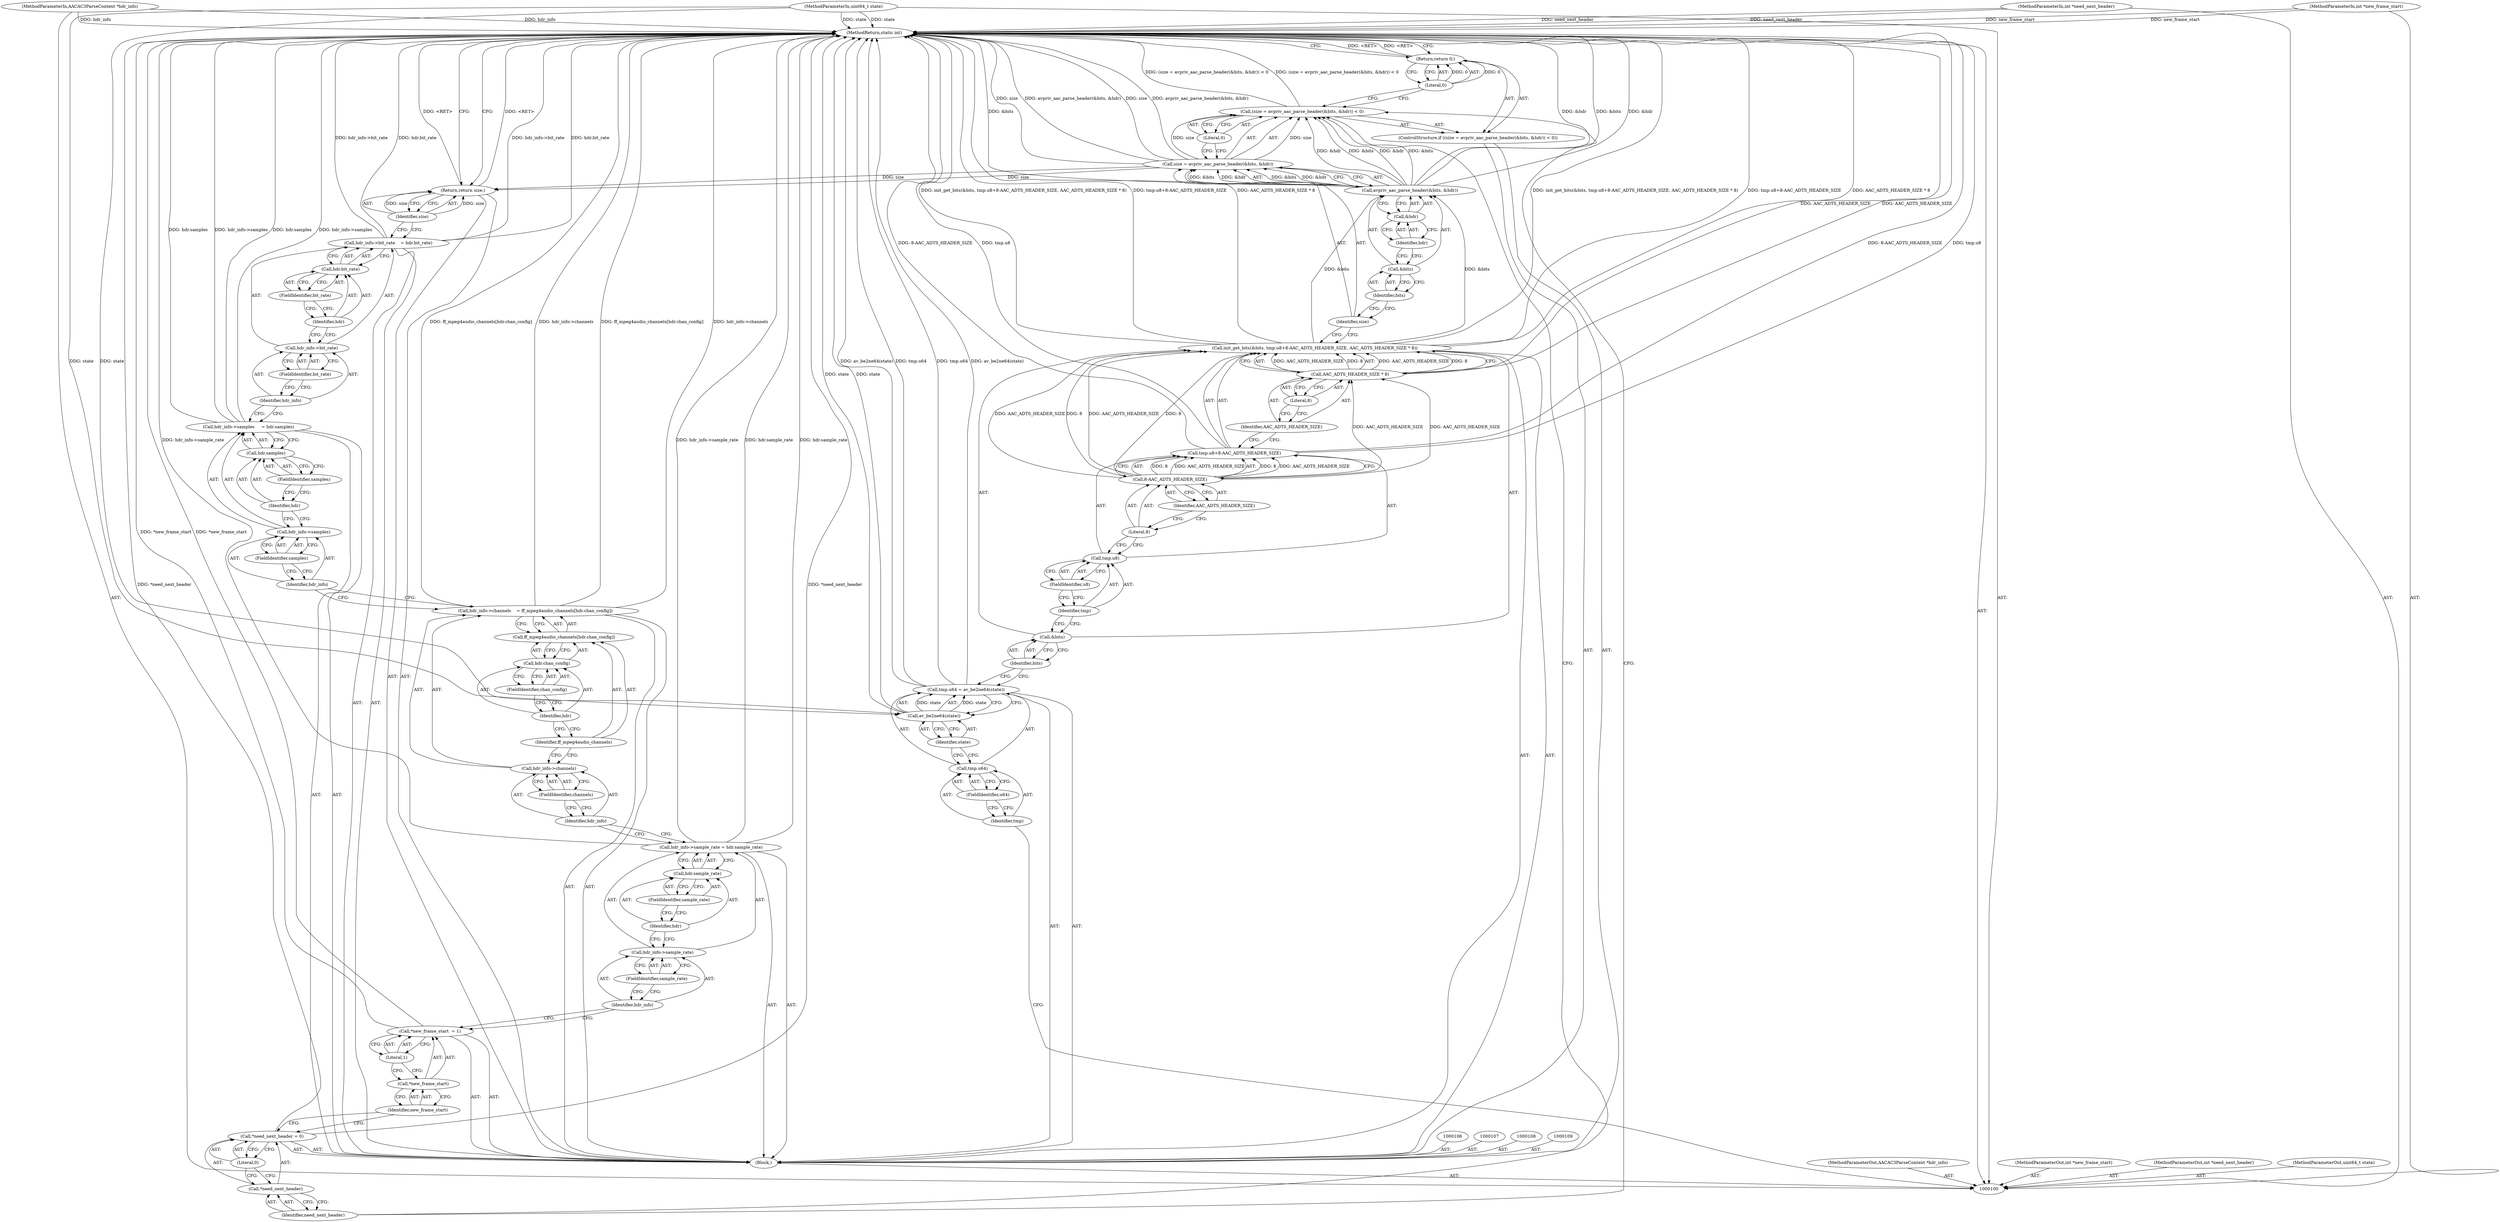 digraph "0_libav_fb1473080223a634b8ac2cca48a632d037a0a69d" {
"1000181" [label="(MethodReturn,static int)"];
"1000101" [label="(MethodParameterIn,uint64_t state)"];
"1000255" [label="(MethodParameterOut,uint64_t state)"];
"1000102" [label="(MethodParameterIn,AACAC3ParseContext *hdr_info)"];
"1000256" [label="(MethodParameterOut,AACAC3ParseContext *hdr_info)"];
"1000114" [label="(Call,av_be2ne64(state))"];
"1000115" [label="(Identifier,state)"];
"1000110" [label="(Call,tmp.u64 = av_be2ne64(state))"];
"1000111" [label="(Call,tmp.u64)"];
"1000112" [label="(Identifier,tmp)"];
"1000113" [label="(FieldIdentifier,u64)"];
"1000117" [label="(Call,&bits)"];
"1000118" [label="(Identifier,bits)"];
"1000119" [label="(Call,tmp.u8+8-AAC_ADTS_HEADER_SIZE)"];
"1000120" [label="(Call,tmp.u8)"];
"1000121" [label="(Identifier,tmp)"];
"1000122" [label="(FieldIdentifier,u8)"];
"1000123" [label="(Call,8-AAC_ADTS_HEADER_SIZE)"];
"1000124" [label="(Literal,8)"];
"1000125" [label="(Identifier,AAC_ADTS_HEADER_SIZE)"];
"1000116" [label="(Call,init_get_bits(&bits, tmp.u8+8-AAC_ADTS_HEADER_SIZE, AAC_ADTS_HEADER_SIZE * 8))"];
"1000126" [label="(Call,AAC_ADTS_HEADER_SIZE * 8)"];
"1000127" [label="(Identifier,AAC_ADTS_HEADER_SIZE)"];
"1000128" [label="(Literal,8)"];
"1000133" [label="(Call,avpriv_aac_parse_header(&bits, &hdr))"];
"1000129" [label="(ControlStructure,if ((size = avpriv_aac_parse_header(&bits, &hdr)) < 0))"];
"1000134" [label="(Call,&bits)"];
"1000135" [label="(Identifier,bits)"];
"1000136" [label="(Call,&hdr)"];
"1000137" [label="(Identifier,hdr)"];
"1000138" [label="(Literal,0)"];
"1000130" [label="(Call,(size = avpriv_aac_parse_header(&bits, &hdr)) < 0)"];
"1000131" [label="(Call,size = avpriv_aac_parse_header(&bits, &hdr))"];
"1000132" [label="(Identifier,size)"];
"1000140" [label="(Literal,0)"];
"1000139" [label="(Return,return 0;)"];
"1000144" [label="(Literal,0)"];
"1000141" [label="(Call,*need_next_header = 0)"];
"1000142" [label="(Call,*need_next_header)"];
"1000143" [label="(Identifier,need_next_header)"];
"1000148" [label="(Literal,1)"];
"1000145" [label="(Call,*new_frame_start  = 1)"];
"1000146" [label="(Call,*new_frame_start)"];
"1000147" [label="(Identifier,new_frame_start)"];
"1000152" [label="(FieldIdentifier,sample_rate)"];
"1000153" [label="(Call,hdr.sample_rate)"];
"1000154" [label="(Identifier,hdr)"];
"1000155" [label="(FieldIdentifier,sample_rate)"];
"1000149" [label="(Call,hdr_info->sample_rate = hdr.sample_rate)"];
"1000150" [label="(Call,hdr_info->sample_rate)"];
"1000151" [label="(Identifier,hdr_info)"];
"1000104" [label="(MethodParameterIn,int *new_frame_start)"];
"1000258" [label="(MethodParameterOut,int *new_frame_start)"];
"1000103" [label="(MethodParameterIn,int *need_next_header)"];
"1000257" [label="(MethodParameterOut,int *need_next_header)"];
"1000159" [label="(FieldIdentifier,channels)"];
"1000160" [label="(Call,ff_mpeg4audio_channels[hdr.chan_config])"];
"1000161" [label="(Identifier,ff_mpeg4audio_channels)"];
"1000156" [label="(Call,hdr_info->channels    = ff_mpeg4audio_channels[hdr.chan_config])"];
"1000157" [label="(Call,hdr_info->channels)"];
"1000158" [label="(Identifier,hdr_info)"];
"1000162" [label="(Call,hdr.chan_config)"];
"1000163" [label="(Identifier,hdr)"];
"1000164" [label="(FieldIdentifier,chan_config)"];
"1000168" [label="(FieldIdentifier,samples)"];
"1000169" [label="(Call,hdr.samples)"];
"1000170" [label="(Identifier,hdr)"];
"1000171" [label="(FieldIdentifier,samples)"];
"1000165" [label="(Call,hdr_info->samples     = hdr.samples)"];
"1000166" [label="(Call,hdr_info->samples)"];
"1000167" [label="(Identifier,hdr_info)"];
"1000175" [label="(FieldIdentifier,bit_rate)"];
"1000176" [label="(Call,hdr.bit_rate)"];
"1000177" [label="(Identifier,hdr)"];
"1000178" [label="(FieldIdentifier,bit_rate)"];
"1000172" [label="(Call,hdr_info->bit_rate    = hdr.bit_rate)"];
"1000173" [label="(Call,hdr_info->bit_rate)"];
"1000174" [label="(Identifier,hdr_info)"];
"1000180" [label="(Identifier,size)"];
"1000179" [label="(Return,return size;)"];
"1000105" [label="(Block,)"];
"1000181" -> "1000100"  [label="AST: "];
"1000181" -> "1000139"  [label="CFG: "];
"1000181" -> "1000179"  [label="CFG: "];
"1000165" -> "1000181"  [label="DDG: hdr.samples"];
"1000165" -> "1000181"  [label="DDG: hdr_info->samples"];
"1000156" -> "1000181"  [label="DDG: hdr_info->channels"];
"1000156" -> "1000181"  [label="DDG: ff_mpeg4audio_channels[hdr.chan_config]"];
"1000104" -> "1000181"  [label="DDG: new_frame_start"];
"1000114" -> "1000181"  [label="DDG: state"];
"1000149" -> "1000181"  [label="DDG: hdr_info->sample_rate"];
"1000149" -> "1000181"  [label="DDG: hdr.sample_rate"];
"1000116" -> "1000181"  [label="DDG: tmp.u8+8-AAC_ADTS_HEADER_SIZE"];
"1000116" -> "1000181"  [label="DDG: AAC_ADTS_HEADER_SIZE * 8"];
"1000116" -> "1000181"  [label="DDG: init_get_bits(&bits, tmp.u8+8-AAC_ADTS_HEADER_SIZE, AAC_ADTS_HEADER_SIZE * 8)"];
"1000145" -> "1000181"  [label="DDG: *new_frame_start"];
"1000130" -> "1000181"  [label="DDG: (size = avpriv_aac_parse_header(&bits, &hdr)) < 0"];
"1000141" -> "1000181"  [label="DDG: *need_next_header"];
"1000110" -> "1000181"  [label="DDG: av_be2ne64(state)"];
"1000110" -> "1000181"  [label="DDG: tmp.u64"];
"1000119" -> "1000181"  [label="DDG: 8-AAC_ADTS_HEADER_SIZE"];
"1000119" -> "1000181"  [label="DDG: tmp.u8"];
"1000131" -> "1000181"  [label="DDG: size"];
"1000131" -> "1000181"  [label="DDG: avpriv_aac_parse_header(&bits, &hdr)"];
"1000103" -> "1000181"  [label="DDG: need_next_header"];
"1000133" -> "1000181"  [label="DDG: &bits"];
"1000133" -> "1000181"  [label="DDG: &hdr"];
"1000172" -> "1000181"  [label="DDG: hdr.bit_rate"];
"1000172" -> "1000181"  [label="DDG: hdr_info->bit_rate"];
"1000126" -> "1000181"  [label="DDG: AAC_ADTS_HEADER_SIZE"];
"1000102" -> "1000181"  [label="DDG: hdr_info"];
"1000101" -> "1000181"  [label="DDG: state"];
"1000139" -> "1000181"  [label="DDG: <RET>"];
"1000179" -> "1000181"  [label="DDG: <RET>"];
"1000101" -> "1000100"  [label="AST: "];
"1000101" -> "1000181"  [label="DDG: state"];
"1000101" -> "1000114"  [label="DDG: state"];
"1000255" -> "1000100"  [label="AST: "];
"1000102" -> "1000100"  [label="AST: "];
"1000102" -> "1000181"  [label="DDG: hdr_info"];
"1000256" -> "1000100"  [label="AST: "];
"1000114" -> "1000110"  [label="AST: "];
"1000114" -> "1000115"  [label="CFG: "];
"1000115" -> "1000114"  [label="AST: "];
"1000110" -> "1000114"  [label="CFG: "];
"1000114" -> "1000181"  [label="DDG: state"];
"1000114" -> "1000110"  [label="DDG: state"];
"1000101" -> "1000114"  [label="DDG: state"];
"1000115" -> "1000114"  [label="AST: "];
"1000115" -> "1000111"  [label="CFG: "];
"1000114" -> "1000115"  [label="CFG: "];
"1000110" -> "1000105"  [label="AST: "];
"1000110" -> "1000114"  [label="CFG: "];
"1000111" -> "1000110"  [label="AST: "];
"1000114" -> "1000110"  [label="AST: "];
"1000118" -> "1000110"  [label="CFG: "];
"1000110" -> "1000181"  [label="DDG: av_be2ne64(state)"];
"1000110" -> "1000181"  [label="DDG: tmp.u64"];
"1000114" -> "1000110"  [label="DDG: state"];
"1000111" -> "1000110"  [label="AST: "];
"1000111" -> "1000113"  [label="CFG: "];
"1000112" -> "1000111"  [label="AST: "];
"1000113" -> "1000111"  [label="AST: "];
"1000115" -> "1000111"  [label="CFG: "];
"1000112" -> "1000111"  [label="AST: "];
"1000112" -> "1000100"  [label="CFG: "];
"1000113" -> "1000112"  [label="CFG: "];
"1000113" -> "1000111"  [label="AST: "];
"1000113" -> "1000112"  [label="CFG: "];
"1000111" -> "1000113"  [label="CFG: "];
"1000117" -> "1000116"  [label="AST: "];
"1000117" -> "1000118"  [label="CFG: "];
"1000118" -> "1000117"  [label="AST: "];
"1000121" -> "1000117"  [label="CFG: "];
"1000118" -> "1000117"  [label="AST: "];
"1000118" -> "1000110"  [label="CFG: "];
"1000117" -> "1000118"  [label="CFG: "];
"1000119" -> "1000116"  [label="AST: "];
"1000119" -> "1000123"  [label="CFG: "];
"1000120" -> "1000119"  [label="AST: "];
"1000123" -> "1000119"  [label="AST: "];
"1000127" -> "1000119"  [label="CFG: "];
"1000119" -> "1000181"  [label="DDG: 8-AAC_ADTS_HEADER_SIZE"];
"1000119" -> "1000181"  [label="DDG: tmp.u8"];
"1000123" -> "1000119"  [label="DDG: 8"];
"1000123" -> "1000119"  [label="DDG: AAC_ADTS_HEADER_SIZE"];
"1000120" -> "1000119"  [label="AST: "];
"1000120" -> "1000122"  [label="CFG: "];
"1000121" -> "1000120"  [label="AST: "];
"1000122" -> "1000120"  [label="AST: "];
"1000124" -> "1000120"  [label="CFG: "];
"1000121" -> "1000120"  [label="AST: "];
"1000121" -> "1000117"  [label="CFG: "];
"1000122" -> "1000121"  [label="CFG: "];
"1000122" -> "1000120"  [label="AST: "];
"1000122" -> "1000121"  [label="CFG: "];
"1000120" -> "1000122"  [label="CFG: "];
"1000123" -> "1000119"  [label="AST: "];
"1000123" -> "1000125"  [label="CFG: "];
"1000124" -> "1000123"  [label="AST: "];
"1000125" -> "1000123"  [label="AST: "];
"1000119" -> "1000123"  [label="CFG: "];
"1000123" -> "1000116"  [label="DDG: 8"];
"1000123" -> "1000116"  [label="DDG: AAC_ADTS_HEADER_SIZE"];
"1000123" -> "1000119"  [label="DDG: 8"];
"1000123" -> "1000119"  [label="DDG: AAC_ADTS_HEADER_SIZE"];
"1000123" -> "1000126"  [label="DDG: AAC_ADTS_HEADER_SIZE"];
"1000124" -> "1000123"  [label="AST: "];
"1000124" -> "1000120"  [label="CFG: "];
"1000125" -> "1000124"  [label="CFG: "];
"1000125" -> "1000123"  [label="AST: "];
"1000125" -> "1000124"  [label="CFG: "];
"1000123" -> "1000125"  [label="CFG: "];
"1000116" -> "1000105"  [label="AST: "];
"1000116" -> "1000126"  [label="CFG: "];
"1000117" -> "1000116"  [label="AST: "];
"1000119" -> "1000116"  [label="AST: "];
"1000126" -> "1000116"  [label="AST: "];
"1000132" -> "1000116"  [label="CFG: "];
"1000116" -> "1000181"  [label="DDG: tmp.u8+8-AAC_ADTS_HEADER_SIZE"];
"1000116" -> "1000181"  [label="DDG: AAC_ADTS_HEADER_SIZE * 8"];
"1000116" -> "1000181"  [label="DDG: init_get_bits(&bits, tmp.u8+8-AAC_ADTS_HEADER_SIZE, AAC_ADTS_HEADER_SIZE * 8)"];
"1000123" -> "1000116"  [label="DDG: 8"];
"1000123" -> "1000116"  [label="DDG: AAC_ADTS_HEADER_SIZE"];
"1000126" -> "1000116"  [label="DDG: AAC_ADTS_HEADER_SIZE"];
"1000126" -> "1000116"  [label="DDG: 8"];
"1000116" -> "1000133"  [label="DDG: &bits"];
"1000126" -> "1000116"  [label="AST: "];
"1000126" -> "1000128"  [label="CFG: "];
"1000127" -> "1000126"  [label="AST: "];
"1000128" -> "1000126"  [label="AST: "];
"1000116" -> "1000126"  [label="CFG: "];
"1000126" -> "1000181"  [label="DDG: AAC_ADTS_HEADER_SIZE"];
"1000126" -> "1000116"  [label="DDG: AAC_ADTS_HEADER_SIZE"];
"1000126" -> "1000116"  [label="DDG: 8"];
"1000123" -> "1000126"  [label="DDG: AAC_ADTS_HEADER_SIZE"];
"1000127" -> "1000126"  [label="AST: "];
"1000127" -> "1000119"  [label="CFG: "];
"1000128" -> "1000127"  [label="CFG: "];
"1000128" -> "1000126"  [label="AST: "];
"1000128" -> "1000127"  [label="CFG: "];
"1000126" -> "1000128"  [label="CFG: "];
"1000133" -> "1000131"  [label="AST: "];
"1000133" -> "1000136"  [label="CFG: "];
"1000134" -> "1000133"  [label="AST: "];
"1000136" -> "1000133"  [label="AST: "];
"1000131" -> "1000133"  [label="CFG: "];
"1000133" -> "1000181"  [label="DDG: &bits"];
"1000133" -> "1000181"  [label="DDG: &hdr"];
"1000133" -> "1000130"  [label="DDG: &bits"];
"1000133" -> "1000130"  [label="DDG: &hdr"];
"1000133" -> "1000131"  [label="DDG: &bits"];
"1000133" -> "1000131"  [label="DDG: &hdr"];
"1000116" -> "1000133"  [label="DDG: &bits"];
"1000129" -> "1000105"  [label="AST: "];
"1000130" -> "1000129"  [label="AST: "];
"1000139" -> "1000129"  [label="AST: "];
"1000134" -> "1000133"  [label="AST: "];
"1000134" -> "1000135"  [label="CFG: "];
"1000135" -> "1000134"  [label="AST: "];
"1000137" -> "1000134"  [label="CFG: "];
"1000135" -> "1000134"  [label="AST: "];
"1000135" -> "1000132"  [label="CFG: "];
"1000134" -> "1000135"  [label="CFG: "];
"1000136" -> "1000133"  [label="AST: "];
"1000136" -> "1000137"  [label="CFG: "];
"1000137" -> "1000136"  [label="AST: "];
"1000133" -> "1000136"  [label="CFG: "];
"1000137" -> "1000136"  [label="AST: "];
"1000137" -> "1000134"  [label="CFG: "];
"1000136" -> "1000137"  [label="CFG: "];
"1000138" -> "1000130"  [label="AST: "];
"1000138" -> "1000131"  [label="CFG: "];
"1000130" -> "1000138"  [label="CFG: "];
"1000130" -> "1000129"  [label="AST: "];
"1000130" -> "1000138"  [label="CFG: "];
"1000131" -> "1000130"  [label="AST: "];
"1000138" -> "1000130"  [label="AST: "];
"1000140" -> "1000130"  [label="CFG: "];
"1000143" -> "1000130"  [label="CFG: "];
"1000130" -> "1000181"  [label="DDG: (size = avpriv_aac_parse_header(&bits, &hdr)) < 0"];
"1000131" -> "1000130"  [label="DDG: size"];
"1000133" -> "1000130"  [label="DDG: &bits"];
"1000133" -> "1000130"  [label="DDG: &hdr"];
"1000131" -> "1000130"  [label="AST: "];
"1000131" -> "1000133"  [label="CFG: "];
"1000132" -> "1000131"  [label="AST: "];
"1000133" -> "1000131"  [label="AST: "];
"1000138" -> "1000131"  [label="CFG: "];
"1000131" -> "1000181"  [label="DDG: size"];
"1000131" -> "1000181"  [label="DDG: avpriv_aac_parse_header(&bits, &hdr)"];
"1000131" -> "1000130"  [label="DDG: size"];
"1000133" -> "1000131"  [label="DDG: &bits"];
"1000133" -> "1000131"  [label="DDG: &hdr"];
"1000131" -> "1000179"  [label="DDG: size"];
"1000132" -> "1000131"  [label="AST: "];
"1000132" -> "1000116"  [label="CFG: "];
"1000135" -> "1000132"  [label="CFG: "];
"1000140" -> "1000139"  [label="AST: "];
"1000140" -> "1000130"  [label="CFG: "];
"1000139" -> "1000140"  [label="CFG: "];
"1000140" -> "1000139"  [label="DDG: 0"];
"1000139" -> "1000129"  [label="AST: "];
"1000139" -> "1000140"  [label="CFG: "];
"1000140" -> "1000139"  [label="AST: "];
"1000181" -> "1000139"  [label="CFG: "];
"1000139" -> "1000181"  [label="DDG: <RET>"];
"1000140" -> "1000139"  [label="DDG: 0"];
"1000144" -> "1000141"  [label="AST: "];
"1000144" -> "1000142"  [label="CFG: "];
"1000141" -> "1000144"  [label="CFG: "];
"1000141" -> "1000105"  [label="AST: "];
"1000141" -> "1000144"  [label="CFG: "];
"1000142" -> "1000141"  [label="AST: "];
"1000144" -> "1000141"  [label="AST: "];
"1000147" -> "1000141"  [label="CFG: "];
"1000141" -> "1000181"  [label="DDG: *need_next_header"];
"1000142" -> "1000141"  [label="AST: "];
"1000142" -> "1000143"  [label="CFG: "];
"1000143" -> "1000142"  [label="AST: "];
"1000144" -> "1000142"  [label="CFG: "];
"1000143" -> "1000142"  [label="AST: "];
"1000143" -> "1000130"  [label="CFG: "];
"1000142" -> "1000143"  [label="CFG: "];
"1000148" -> "1000145"  [label="AST: "];
"1000148" -> "1000146"  [label="CFG: "];
"1000145" -> "1000148"  [label="CFG: "];
"1000145" -> "1000105"  [label="AST: "];
"1000145" -> "1000148"  [label="CFG: "];
"1000146" -> "1000145"  [label="AST: "];
"1000148" -> "1000145"  [label="AST: "];
"1000151" -> "1000145"  [label="CFG: "];
"1000145" -> "1000181"  [label="DDG: *new_frame_start"];
"1000146" -> "1000145"  [label="AST: "];
"1000146" -> "1000147"  [label="CFG: "];
"1000147" -> "1000146"  [label="AST: "];
"1000148" -> "1000146"  [label="CFG: "];
"1000147" -> "1000146"  [label="AST: "];
"1000147" -> "1000141"  [label="CFG: "];
"1000146" -> "1000147"  [label="CFG: "];
"1000152" -> "1000150"  [label="AST: "];
"1000152" -> "1000151"  [label="CFG: "];
"1000150" -> "1000152"  [label="CFG: "];
"1000153" -> "1000149"  [label="AST: "];
"1000153" -> "1000155"  [label="CFG: "];
"1000154" -> "1000153"  [label="AST: "];
"1000155" -> "1000153"  [label="AST: "];
"1000149" -> "1000153"  [label="CFG: "];
"1000154" -> "1000153"  [label="AST: "];
"1000154" -> "1000150"  [label="CFG: "];
"1000155" -> "1000154"  [label="CFG: "];
"1000155" -> "1000153"  [label="AST: "];
"1000155" -> "1000154"  [label="CFG: "];
"1000153" -> "1000155"  [label="CFG: "];
"1000149" -> "1000105"  [label="AST: "];
"1000149" -> "1000153"  [label="CFG: "];
"1000150" -> "1000149"  [label="AST: "];
"1000153" -> "1000149"  [label="AST: "];
"1000158" -> "1000149"  [label="CFG: "];
"1000149" -> "1000181"  [label="DDG: hdr_info->sample_rate"];
"1000149" -> "1000181"  [label="DDG: hdr.sample_rate"];
"1000150" -> "1000149"  [label="AST: "];
"1000150" -> "1000152"  [label="CFG: "];
"1000151" -> "1000150"  [label="AST: "];
"1000152" -> "1000150"  [label="AST: "];
"1000154" -> "1000150"  [label="CFG: "];
"1000151" -> "1000150"  [label="AST: "];
"1000151" -> "1000145"  [label="CFG: "];
"1000152" -> "1000151"  [label="CFG: "];
"1000104" -> "1000100"  [label="AST: "];
"1000104" -> "1000181"  [label="DDG: new_frame_start"];
"1000258" -> "1000100"  [label="AST: "];
"1000103" -> "1000100"  [label="AST: "];
"1000103" -> "1000181"  [label="DDG: need_next_header"];
"1000257" -> "1000100"  [label="AST: "];
"1000159" -> "1000157"  [label="AST: "];
"1000159" -> "1000158"  [label="CFG: "];
"1000157" -> "1000159"  [label="CFG: "];
"1000160" -> "1000156"  [label="AST: "];
"1000160" -> "1000162"  [label="CFG: "];
"1000161" -> "1000160"  [label="AST: "];
"1000162" -> "1000160"  [label="AST: "];
"1000156" -> "1000160"  [label="CFG: "];
"1000161" -> "1000160"  [label="AST: "];
"1000161" -> "1000157"  [label="CFG: "];
"1000163" -> "1000161"  [label="CFG: "];
"1000156" -> "1000105"  [label="AST: "];
"1000156" -> "1000160"  [label="CFG: "];
"1000157" -> "1000156"  [label="AST: "];
"1000160" -> "1000156"  [label="AST: "];
"1000167" -> "1000156"  [label="CFG: "];
"1000156" -> "1000181"  [label="DDG: hdr_info->channels"];
"1000156" -> "1000181"  [label="DDG: ff_mpeg4audio_channels[hdr.chan_config]"];
"1000157" -> "1000156"  [label="AST: "];
"1000157" -> "1000159"  [label="CFG: "];
"1000158" -> "1000157"  [label="AST: "];
"1000159" -> "1000157"  [label="AST: "];
"1000161" -> "1000157"  [label="CFG: "];
"1000158" -> "1000157"  [label="AST: "];
"1000158" -> "1000149"  [label="CFG: "];
"1000159" -> "1000158"  [label="CFG: "];
"1000162" -> "1000160"  [label="AST: "];
"1000162" -> "1000164"  [label="CFG: "];
"1000163" -> "1000162"  [label="AST: "];
"1000164" -> "1000162"  [label="AST: "];
"1000160" -> "1000162"  [label="CFG: "];
"1000163" -> "1000162"  [label="AST: "];
"1000163" -> "1000161"  [label="CFG: "];
"1000164" -> "1000163"  [label="CFG: "];
"1000164" -> "1000162"  [label="AST: "];
"1000164" -> "1000163"  [label="CFG: "];
"1000162" -> "1000164"  [label="CFG: "];
"1000168" -> "1000166"  [label="AST: "];
"1000168" -> "1000167"  [label="CFG: "];
"1000166" -> "1000168"  [label="CFG: "];
"1000169" -> "1000165"  [label="AST: "];
"1000169" -> "1000171"  [label="CFG: "];
"1000170" -> "1000169"  [label="AST: "];
"1000171" -> "1000169"  [label="AST: "];
"1000165" -> "1000169"  [label="CFG: "];
"1000170" -> "1000169"  [label="AST: "];
"1000170" -> "1000166"  [label="CFG: "];
"1000171" -> "1000170"  [label="CFG: "];
"1000171" -> "1000169"  [label="AST: "];
"1000171" -> "1000170"  [label="CFG: "];
"1000169" -> "1000171"  [label="CFG: "];
"1000165" -> "1000105"  [label="AST: "];
"1000165" -> "1000169"  [label="CFG: "];
"1000166" -> "1000165"  [label="AST: "];
"1000169" -> "1000165"  [label="AST: "];
"1000174" -> "1000165"  [label="CFG: "];
"1000165" -> "1000181"  [label="DDG: hdr.samples"];
"1000165" -> "1000181"  [label="DDG: hdr_info->samples"];
"1000166" -> "1000165"  [label="AST: "];
"1000166" -> "1000168"  [label="CFG: "];
"1000167" -> "1000166"  [label="AST: "];
"1000168" -> "1000166"  [label="AST: "];
"1000170" -> "1000166"  [label="CFG: "];
"1000167" -> "1000166"  [label="AST: "];
"1000167" -> "1000156"  [label="CFG: "];
"1000168" -> "1000167"  [label="CFG: "];
"1000175" -> "1000173"  [label="AST: "];
"1000175" -> "1000174"  [label="CFG: "];
"1000173" -> "1000175"  [label="CFG: "];
"1000176" -> "1000172"  [label="AST: "];
"1000176" -> "1000178"  [label="CFG: "];
"1000177" -> "1000176"  [label="AST: "];
"1000178" -> "1000176"  [label="AST: "];
"1000172" -> "1000176"  [label="CFG: "];
"1000177" -> "1000176"  [label="AST: "];
"1000177" -> "1000173"  [label="CFG: "];
"1000178" -> "1000177"  [label="CFG: "];
"1000178" -> "1000176"  [label="AST: "];
"1000178" -> "1000177"  [label="CFG: "];
"1000176" -> "1000178"  [label="CFG: "];
"1000172" -> "1000105"  [label="AST: "];
"1000172" -> "1000176"  [label="CFG: "];
"1000173" -> "1000172"  [label="AST: "];
"1000176" -> "1000172"  [label="AST: "];
"1000180" -> "1000172"  [label="CFG: "];
"1000172" -> "1000181"  [label="DDG: hdr.bit_rate"];
"1000172" -> "1000181"  [label="DDG: hdr_info->bit_rate"];
"1000173" -> "1000172"  [label="AST: "];
"1000173" -> "1000175"  [label="CFG: "];
"1000174" -> "1000173"  [label="AST: "];
"1000175" -> "1000173"  [label="AST: "];
"1000177" -> "1000173"  [label="CFG: "];
"1000174" -> "1000173"  [label="AST: "];
"1000174" -> "1000165"  [label="CFG: "];
"1000175" -> "1000174"  [label="CFG: "];
"1000180" -> "1000179"  [label="AST: "];
"1000180" -> "1000172"  [label="CFG: "];
"1000179" -> "1000180"  [label="CFG: "];
"1000180" -> "1000179"  [label="DDG: size"];
"1000179" -> "1000105"  [label="AST: "];
"1000179" -> "1000180"  [label="CFG: "];
"1000180" -> "1000179"  [label="AST: "];
"1000181" -> "1000179"  [label="CFG: "];
"1000179" -> "1000181"  [label="DDG: <RET>"];
"1000180" -> "1000179"  [label="DDG: size"];
"1000131" -> "1000179"  [label="DDG: size"];
"1000105" -> "1000100"  [label="AST: "];
"1000106" -> "1000105"  [label="AST: "];
"1000107" -> "1000105"  [label="AST: "];
"1000108" -> "1000105"  [label="AST: "];
"1000109" -> "1000105"  [label="AST: "];
"1000110" -> "1000105"  [label="AST: "];
"1000116" -> "1000105"  [label="AST: "];
"1000129" -> "1000105"  [label="AST: "];
"1000141" -> "1000105"  [label="AST: "];
"1000145" -> "1000105"  [label="AST: "];
"1000149" -> "1000105"  [label="AST: "];
"1000156" -> "1000105"  [label="AST: "];
"1000165" -> "1000105"  [label="AST: "];
"1000172" -> "1000105"  [label="AST: "];
"1000179" -> "1000105"  [label="AST: "];
}
